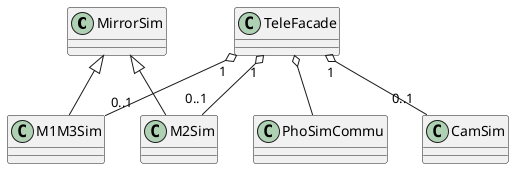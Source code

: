 @startuml
MirrorSim <|-- M1M3Sim
MirrorSim <|-- M2Sim
TeleFacade o-- PhoSimCommu
TeleFacade "1" o-- "0..1" CamSim 
TeleFacade "1" o-- "0..1" M1M3Sim
TeleFacade "1" o-- "0..1" M2Sim
@enduml
